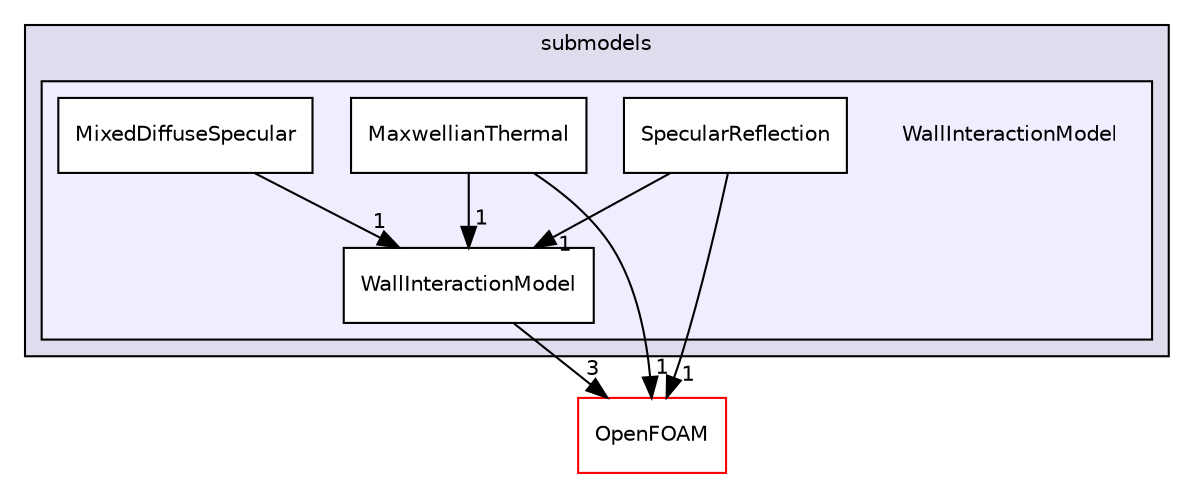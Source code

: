 digraph "src/lagrangian/DSMC/submodels/WallInteractionModel" {
  bgcolor=transparent;
  compound=true
  node [ fontsize="10", fontname="Helvetica"];
  edge [ labelfontsize="10", labelfontname="Helvetica"];
  subgraph clusterdir_aa5533d18bfe518db8350fc74caf402d {
    graph [ bgcolor="#ddddee", pencolor="black", label="submodels" fontname="Helvetica", fontsize="10", URL="dir_aa5533d18bfe518db8350fc74caf402d.html"]
  subgraph clusterdir_d519d228e0cafd55f925ef35f21d9443 {
    graph [ bgcolor="#eeeeff", pencolor="black", label="" URL="dir_d519d228e0cafd55f925ef35f21d9443.html"];
    dir_d519d228e0cafd55f925ef35f21d9443 [shape=plaintext label="WallInteractionModel"];
    dir_332ec9611591e9e82d71ab62235afc1d [shape=box label="MaxwellianThermal" color="black" fillcolor="white" style="filled" URL="dir_332ec9611591e9e82d71ab62235afc1d.html"];
    dir_27f68e41293a28180522986378f15c7d [shape=box label="MixedDiffuseSpecular" color="black" fillcolor="white" style="filled" URL="dir_27f68e41293a28180522986378f15c7d.html"];
    dir_3c2a3a31543890e6ea36a0c655209a3b [shape=box label="SpecularReflection" color="black" fillcolor="white" style="filled" URL="dir_3c2a3a31543890e6ea36a0c655209a3b.html"];
    dir_d89b01a852ad50fb51f68233874601d5 [shape=box label="WallInteractionModel" color="black" fillcolor="white" style="filled" URL="dir_d89b01a852ad50fb51f68233874601d5.html"];
  }
  }
  dir_c5473ff19b20e6ec4dfe5c310b3778a8 [shape=box label="OpenFOAM" color="red" URL="dir_c5473ff19b20e6ec4dfe5c310b3778a8.html"];
  dir_3c2a3a31543890e6ea36a0c655209a3b->dir_d89b01a852ad50fb51f68233874601d5 [headlabel="1", labeldistance=1.5 headhref="dir_001428_001429.html"];
  dir_3c2a3a31543890e6ea36a0c655209a3b->dir_c5473ff19b20e6ec4dfe5c310b3778a8 [headlabel="1", labeldistance=1.5 headhref="dir_001428_001896.html"];
  dir_332ec9611591e9e82d71ab62235afc1d->dir_d89b01a852ad50fb51f68233874601d5 [headlabel="1", labeldistance=1.5 headhref="dir_001426_001429.html"];
  dir_332ec9611591e9e82d71ab62235afc1d->dir_c5473ff19b20e6ec4dfe5c310b3778a8 [headlabel="1", labeldistance=1.5 headhref="dir_001426_001896.html"];
  dir_d89b01a852ad50fb51f68233874601d5->dir_c5473ff19b20e6ec4dfe5c310b3778a8 [headlabel="3", labeldistance=1.5 headhref="dir_001429_001896.html"];
  dir_27f68e41293a28180522986378f15c7d->dir_d89b01a852ad50fb51f68233874601d5 [headlabel="1", labeldistance=1.5 headhref="dir_001427_001429.html"];
}

